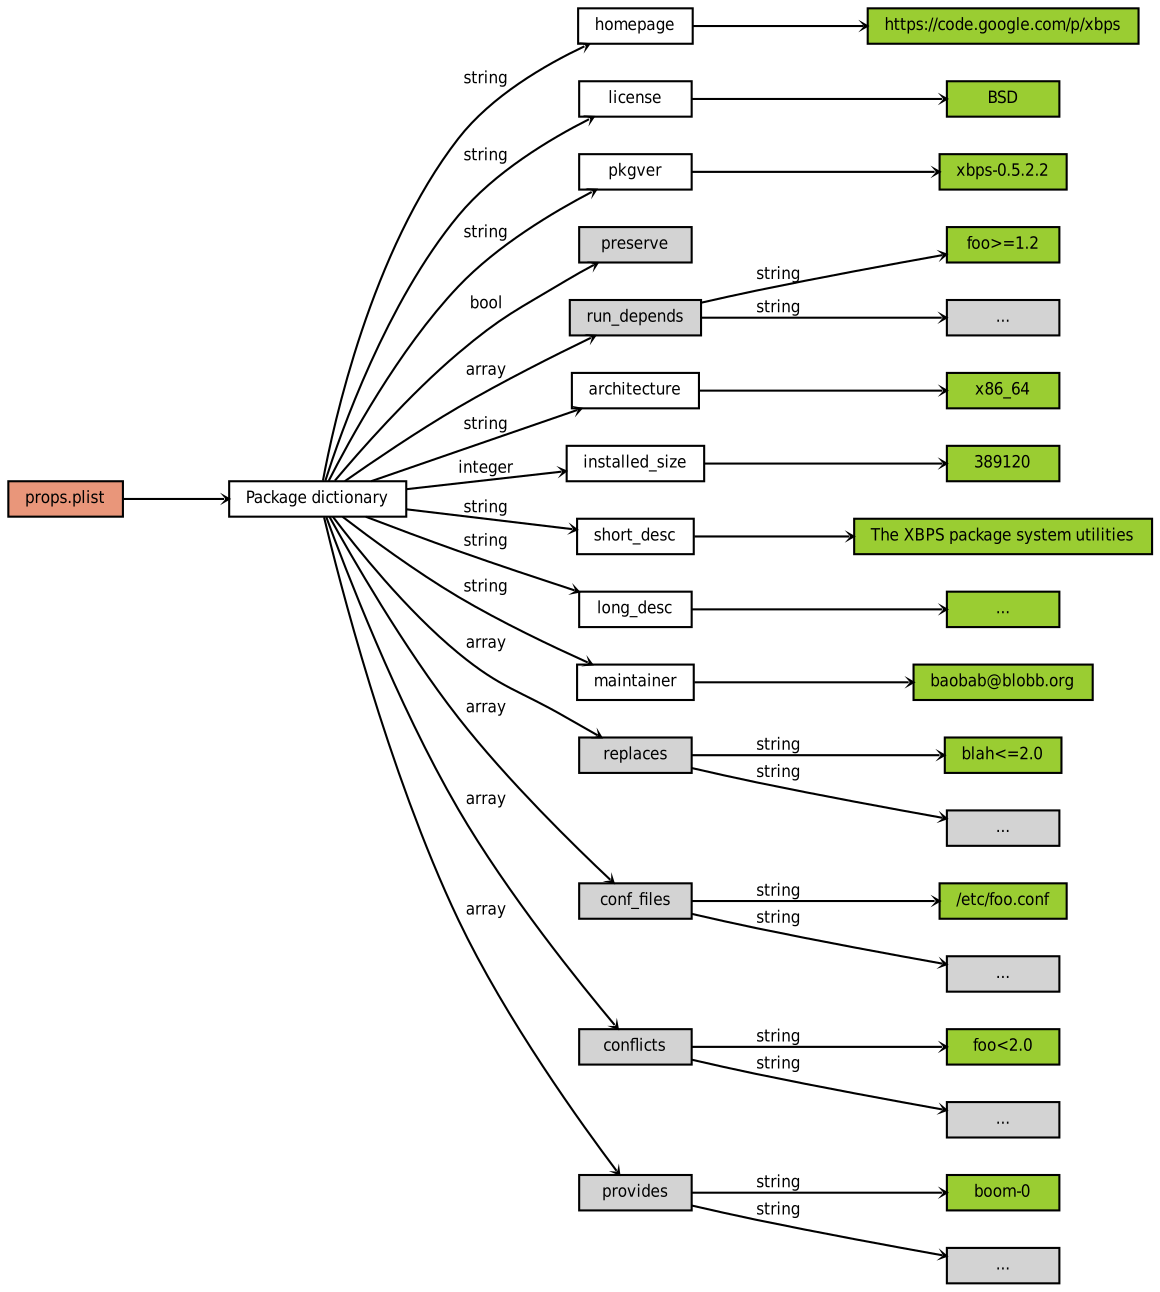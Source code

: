 digraph pkg_props_dictionary {
	graph [rankdir=LR,ranksep="0.7"];
	edge [arrowhead="vee",arrowsize="0.2",fontname="DejaVuSansCondensed",fontsize="8"];
	node [height=".1",shape=box,fontname="DejaVuSansCondensed",fontsize="8"];
	props_plist -> main;
	props_plist [style=filled,fillcolor="darksalmon",label="props.plist"];
	main [label="Package dictionary"];
	main -> homepage [label="string"];
	homepage -> homepage_value;
	homepage_value [style=filled,fillcolor="yellowgreen",label="https://code.google.com/p/xbps"];
	main -> license [label="string"];
	license -> license_value;
	license_value [style=filled,fillcolor="yellowgreen",label="BSD"];
	main -> pkgver [label="string"];
	pkgver -> pkgver_value;
	pkgver_value [style=filled,fillcolor="yellowgreen",label="xbps-0.5.2.2"];
	main -> preserve [style=filled,label="bool"];
	preserve [style=filled];
	main -> run_depends [label="array"];
	run_depends [style=filled];
	run_depends -> rundep1_string [label="string"];
	run_depends -> rundep2_string [label="string"];
	rundep1_string [style=filled,fillcolor="yellowgreen",label="foo>=1.2"];
	rundep2_string [style=filled,label="..."];
	main -> architecture [label="string"];
	architecture -> arch_value;
	arch_value [style=filled,fillcolor="yellowgreen",label="x86_64"];
	main -> instsize [label="integer"];
	instsize -> instsize_value;
	instsize_value [style=filled,fillcolor="yellowgreen",label="389120"];
	instsize [label="installed_size"];
	main -> short_desc [label="string"]
	short_desc -> shortdesc_val;
	shortdesc_val [style=filled,fillcolor="yellowgreen",label="The XBPS package system utilities"];
	main -> long_desc [label="string"];
	long_desc -> longdesc_val;
	longdesc_val [style=filled,fillcolor="yellowgreen",label="..."];
	main -> maintainer [label="string"];
	maintainer -> maintainer_val;
	maintainer_val [style=filled,fillcolor="yellowgreen",label="baobab@blobb.org"];
	main -> replaces [label="array"];
	replaces [style=filled];
	replaces -> replace1_string [label="string"];
	replaces -> replace2_string [label="string"];
	replace1_string [style=filled,fillcolor="yellowgreen",label="blah<=2.0"];
	replace2_string [style=filled,label="..."];
	main -> conf_files [label="array"];
	conf_files [style=filled];
	conf_files -> cffile1 [style=filled,label="string"];
	conf_files -> cffile2 [style=filled,label="string"];
	cffile1 [style=filled,fillcolor="yellowgreen",label="/etc/foo.conf"];
	cffile2 [style=filled,label="..."];
	main -> conflicts [label="array"];
	conflicts [style=filled];
	conflicts -> conflict1 [style=filled,label="string"];
	conflicts -> conflict2 [style=filled,label="string"];
	conflict1 [style=filled,fillcolor="yellowgreen",label="foo<2.0"];
	conflict2 [style=filled,label="..."];
	main -> provides [label="array"];
	provides [style=filled];
	provides -> provides1 [style=filled,label="string"];
	provides -> provides2 [style=filled,label="string"];
	provides1 [style=filled,fillcolor="yellowgreen",label="boom-0"];
	provides2 [style=filled,label="..."];
}
